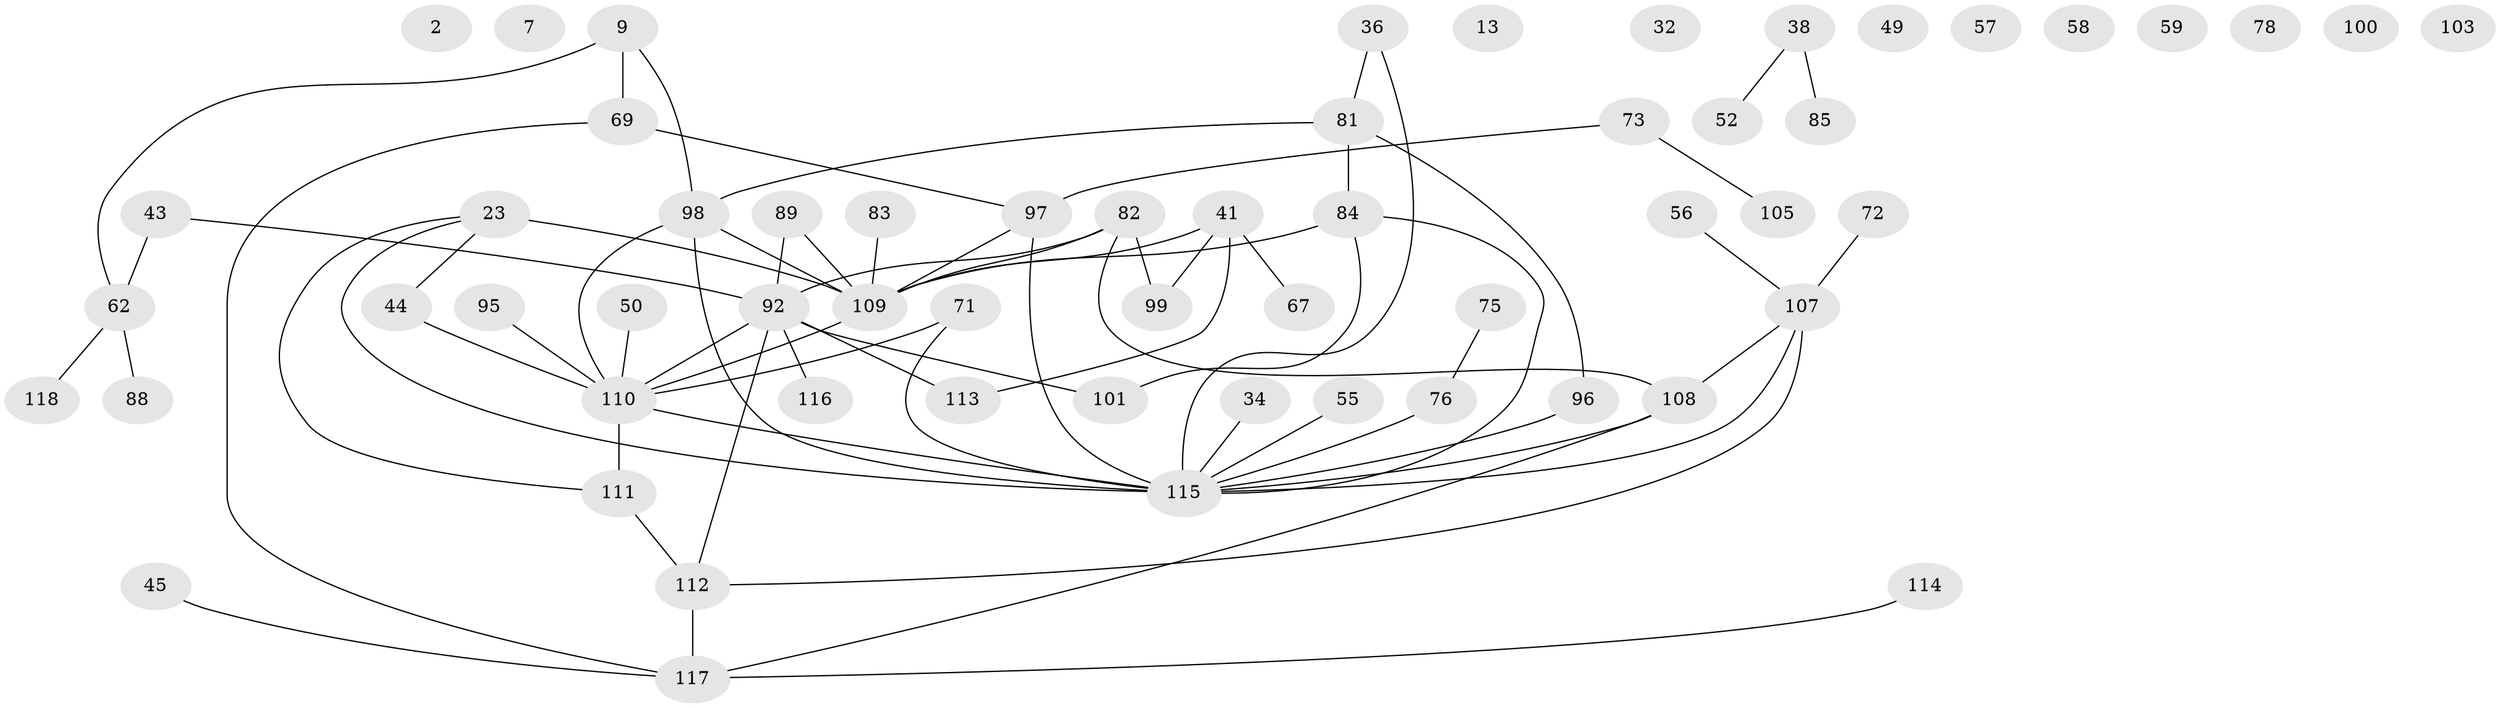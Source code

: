 // original degree distribution, {3: 0.13559322033898305, 0: 0.09322033898305085, 1: 0.2033898305084746, 4: 0.1694915254237288, 2: 0.2796610169491525, 5: 0.0847457627118644, 6: 0.01694915254237288, 7: 0.01694915254237288}
// Generated by graph-tools (version 1.1) at 2025/39/03/09/25 04:39:50]
// undirected, 59 vertices, 70 edges
graph export_dot {
graph [start="1"]
  node [color=gray90,style=filled];
  2;
  7;
  9;
  13;
  23 [super="+1"];
  32;
  34;
  36;
  38;
  41;
  43 [super="+27"];
  44 [super="+6"];
  45;
  49;
  50;
  52;
  55;
  56;
  57;
  58;
  59;
  62;
  67;
  69 [super="+39"];
  71 [super="+17"];
  72 [super="+12"];
  73;
  75;
  76;
  78;
  81;
  82 [super="+48"];
  83;
  84 [super="+22"];
  85;
  88;
  89;
  92 [super="+74+31+37+65"];
  95;
  96 [super="+11+70"];
  97 [super="+80"];
  98 [super="+14"];
  99 [super="+90"];
  100;
  101;
  103;
  105;
  107;
  108 [super="+53+94+63"];
  109 [super="+106"];
  110 [super="+21+24"];
  111 [super="+28+93+64"];
  112 [super="+46+86"];
  113 [super="+104"];
  114;
  115 [super="+25+79+91"];
  116;
  117 [super="+20"];
  118;
  9 -- 62;
  9 -- 98;
  9 -- 69 [weight=2];
  23 -- 109 [weight=3];
  23 -- 111;
  23 -- 115;
  23 -- 44;
  34 -- 115 [weight=2];
  36 -- 81;
  36 -- 115;
  38 -- 52;
  38 -- 85;
  41 -- 67;
  41 -- 113 [weight=2];
  41 -- 99;
  41 -- 109;
  43 -- 62;
  43 -- 92;
  44 -- 110;
  45 -- 117;
  50 -- 110;
  55 -- 115;
  56 -- 107;
  62 -- 88;
  62 -- 118;
  69 -- 97 [weight=2];
  69 -- 117;
  71 -- 115;
  71 -- 110;
  72 -- 107;
  73 -- 97;
  73 -- 105;
  75 -- 76;
  76 -- 115;
  81 -- 84;
  81 -- 96;
  81 -- 98;
  82 -- 99 [weight=2];
  82 -- 92;
  82 -- 108;
  82 -- 109;
  83 -- 109;
  84 -- 101;
  84 -- 109;
  84 -- 115;
  89 -- 109;
  89 -- 92;
  92 -- 113;
  92 -- 112 [weight=4];
  92 -- 101;
  92 -- 116;
  92 -- 110 [weight=2];
  95 -- 110;
  96 -- 115;
  97 -- 115 [weight=4];
  97 -- 109;
  98 -- 110 [weight=2];
  98 -- 115;
  98 -- 109;
  107 -- 112 [weight=3];
  107 -- 115;
  107 -- 108;
  108 -- 115;
  108 -- 117;
  109 -- 110;
  110 -- 115;
  110 -- 111;
  111 -- 112;
  112 -- 117 [weight=2];
  114 -- 117;
}
